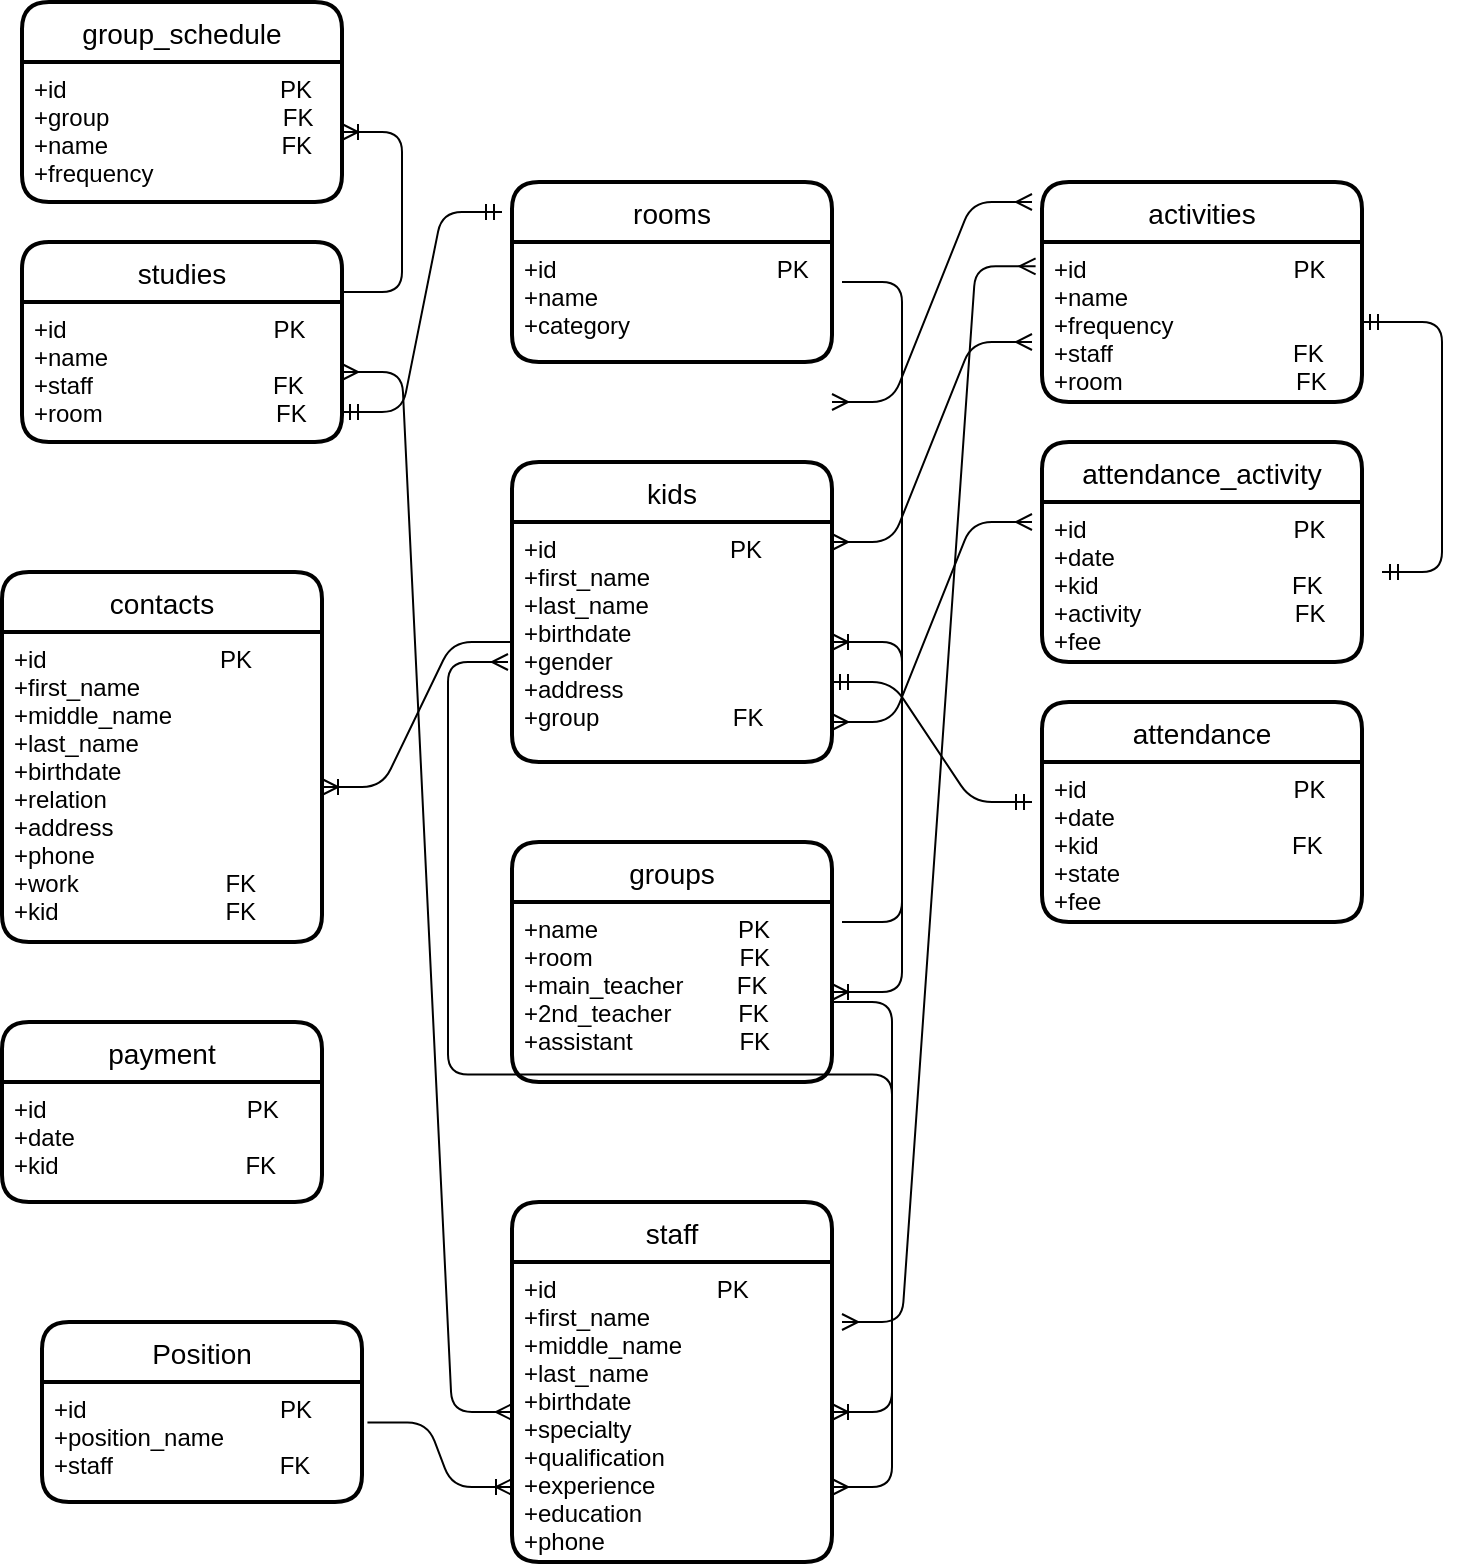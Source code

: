 <mxfile version="13.6.6" type="github">
  <diagram id="R2lEEEUBdFMjLlhIrx00" name="Page-1">
    <mxGraphModel dx="830" dy="2694" grid="1" gridSize="10" guides="1" tooltips="1" connect="1" arrows="1" fold="1" page="1" pageScale="1" pageWidth="850" pageHeight="1100" math="0" shadow="0" extFonts="Permanent Marker^https://fonts.googleapis.com/css?family=Permanent+Marker">
      <root>
        <mxCell id="0" />
        <mxCell id="1" parent="0" />
        <mxCell id="jtmZs7vrfvo6yjPVw2VY-48" value="activities" style="swimlane;childLayout=stackLayout;horizontal=1;startSize=30;horizontalStack=0;rounded=1;fontSize=14;fontStyle=0;strokeWidth=2;resizeParent=0;resizeLast=1;shadow=0;dashed=0;align=center;" parent="1" vertex="1">
          <mxGeometry x="610" y="-1960" width="160" height="110" as="geometry" />
        </mxCell>
        <mxCell id="jtmZs7vrfvo6yjPVw2VY-49" value="+id                               PK&#xa;+name&#xa;+frequency&#xa;+staff                           FK&#xa;+room                          FK" style="align=left;strokeColor=none;fillColor=none;spacingLeft=4;fontSize=12;verticalAlign=top;resizable=0;rotatable=0;part=1;" parent="jtmZs7vrfvo6yjPVw2VY-48" vertex="1">
          <mxGeometry y="30" width="160" height="80" as="geometry" />
        </mxCell>
        <mxCell id="jtmZs7vrfvo6yjPVw2VY-50" value="rooms" style="swimlane;childLayout=stackLayout;horizontal=1;startSize=30;horizontalStack=0;rounded=1;fontSize=14;fontStyle=0;strokeWidth=2;resizeParent=0;resizeLast=1;shadow=0;dashed=0;align=center;" parent="1" vertex="1">
          <mxGeometry x="345" y="-1960" width="160" height="90" as="geometry" />
        </mxCell>
        <mxCell id="jtmZs7vrfvo6yjPVw2VY-51" value="+id                                 PK&#xa;+name                           &#xa;+category&#xa;" style="align=left;strokeColor=none;fillColor=none;spacingLeft=4;fontSize=12;verticalAlign=top;resizable=0;rotatable=0;part=1;" parent="jtmZs7vrfvo6yjPVw2VY-50" vertex="1">
          <mxGeometry y="30" width="160" height="60" as="geometry" />
        </mxCell>
        <mxCell id="jtmZs7vrfvo6yjPVw2VY-57" value="contacts" style="swimlane;childLayout=stackLayout;horizontal=1;startSize=30;horizontalStack=0;rounded=1;fontSize=14;fontStyle=0;strokeWidth=2;resizeParent=0;resizeLast=1;shadow=0;dashed=0;align=center;" parent="1" vertex="1">
          <mxGeometry x="90" y="-1765" width="160" height="185" as="geometry" />
        </mxCell>
        <mxCell id="jtmZs7vrfvo6yjPVw2VY-58" value="+id                          PK&#xa;+first_name&#xa;+middle_name&#xa;+last_name&#xa;+birthdate&#xa;+relation&#xa;+address&#xa;+phone&#xa;+work                      FK&#xa;+kid                         FK" style="align=left;strokeColor=none;fillColor=none;spacingLeft=4;fontSize=12;verticalAlign=top;resizable=0;rotatable=0;part=1;" parent="jtmZs7vrfvo6yjPVw2VY-57" vertex="1">
          <mxGeometry y="30" width="160" height="155" as="geometry" />
        </mxCell>
        <mxCell id="jtmZs7vrfvo6yjPVw2VY-75" value="" style="edgeStyle=entityRelationEdgeStyle;fontSize=12;html=1;endArrow=ERoneToMany;" parent="1" target="jtmZs7vrfvo6yjPVw2VY-2" edge="1">
          <mxGeometry width="100" height="100" relative="1" as="geometry">
            <mxPoint x="510" y="-1590" as="sourcePoint" />
            <mxPoint x="590" y="-1679" as="targetPoint" />
          </mxGeometry>
        </mxCell>
        <mxCell id="jtmZs7vrfvo6yjPVw2VY-76" value="" style="edgeStyle=entityRelationEdgeStyle;fontSize=12;html=1;endArrow=ERmany;startArrow=ERmany;jumpStyle=none;exitX=1;exitY=0.75;exitDx=0;exitDy=0;" parent="1" edge="1" source="jtmZs7vrfvo6yjPVw2VY-31">
          <mxGeometry width="100" height="100" relative="1" as="geometry">
            <mxPoint x="508" y="-1260" as="sourcePoint" />
            <mxPoint x="343" y="-1720" as="targetPoint" />
          </mxGeometry>
        </mxCell>
        <mxCell id="jtmZs7vrfvo6yjPVw2VY-63" value="groups" style="swimlane;childLayout=stackLayout;horizontal=1;startSize=30;horizontalStack=0;rounded=1;fontSize=14;fontStyle=0;strokeWidth=2;resizeParent=0;resizeLast=1;shadow=0;dashed=0;align=center;" parent="1" vertex="1">
          <mxGeometry x="345" y="-1630" width="160" height="120" as="geometry" />
        </mxCell>
        <mxCell id="jtmZs7vrfvo6yjPVw2VY-64" value="+name                     PK&#xa;+room                      FK&#xa;+main_teacher        FK&#xa;+2nd_teacher          FK&#xa;+assistant                FK" style="align=left;strokeColor=none;fillColor=none;spacingLeft=4;fontSize=12;verticalAlign=top;resizable=0;rotatable=0;part=1;" parent="jtmZs7vrfvo6yjPVw2VY-63" vertex="1">
          <mxGeometry y="30" width="160" height="90" as="geometry" />
        </mxCell>
        <mxCell id="jtmZs7vrfvo6yjPVw2VY-72" value="" style="edgeStyle=entityRelationEdgeStyle;fontSize=12;html=1;endArrow=ERoneToMany;" parent="jtmZs7vrfvo6yjPVw2VY-63" target="jtmZs7vrfvo6yjPVw2VY-31" edge="1">
          <mxGeometry width="100" height="100" relative="1" as="geometry">
            <mxPoint x="160" y="80" as="sourcePoint" />
            <mxPoint x="260" y="-20" as="targetPoint" />
          </mxGeometry>
        </mxCell>
        <mxCell id="jtmZs7vrfvo6yjPVw2VY-30" value="staff" style="swimlane;childLayout=stackLayout;horizontal=1;startSize=30;horizontalStack=0;rounded=1;fontSize=14;fontStyle=0;strokeWidth=2;resizeParent=0;resizeLast=1;shadow=0;dashed=0;align=center;" parent="1" vertex="1">
          <mxGeometry x="345" y="-1450" width="160" height="180" as="geometry" />
        </mxCell>
        <mxCell id="jtmZs7vrfvo6yjPVw2VY-31" value="+id                        PK&#xa;+first_name&#xa;+middle_name&#xa;+last_name&#xa;+birthdate&#xa;+specialty&#xa;+qualification&#xa;+experience&#xa;+education&#xa;+phone" style="align=left;strokeColor=none;fillColor=none;spacingLeft=4;fontSize=12;verticalAlign=top;resizable=0;rotatable=0;part=1;" parent="jtmZs7vrfvo6yjPVw2VY-30" vertex="1">
          <mxGeometry y="30" width="160" height="150" as="geometry" />
        </mxCell>
        <mxCell id="54aEL65558y0Twl9wDXi-2" value="" style="edgeStyle=entityRelationEdgeStyle;fontSize=12;html=1;endArrow=ERmany;startArrow=ERmany;" edge="1" parent="1">
          <mxGeometry width="100" height="100" relative="1" as="geometry">
            <mxPoint x="505" y="-1780" as="sourcePoint" />
            <mxPoint x="605" y="-1880" as="targetPoint" />
          </mxGeometry>
        </mxCell>
        <mxCell id="54aEL65558y0Twl9wDXi-4" value="" style="edgeStyle=entityRelationEdgeStyle;fontSize=12;html=1;endArrow=ERmandOne;startArrow=ERmandOne;" edge="1" parent="1">
          <mxGeometry width="100" height="100" relative="1" as="geometry">
            <mxPoint x="505" y="-1710" as="sourcePoint" />
            <mxPoint x="605" y="-1650" as="targetPoint" />
          </mxGeometry>
        </mxCell>
        <mxCell id="54aEL65558y0Twl9wDXi-5" value="" style="edgeStyle=entityRelationEdgeStyle;fontSize=12;html=1;endArrow=ERoneToMany;" edge="1" parent="1" source="jtmZs7vrfvo6yjPVw2VY-2" target="jtmZs7vrfvo6yjPVw2VY-58">
          <mxGeometry width="100" height="100" relative="1" as="geometry">
            <mxPoint x="380" y="-1590" as="sourcePoint" />
            <mxPoint x="480" y="-1690" as="targetPoint" />
          </mxGeometry>
        </mxCell>
        <mxCell id="jtmZs7vrfvo6yjPVw2VY-80" value="payment" style="swimlane;childLayout=stackLayout;horizontal=1;startSize=30;horizontalStack=0;rounded=1;fontSize=14;fontStyle=0;strokeWidth=2;resizeParent=0;resizeLast=1;shadow=0;dashed=0;align=center;" parent="1" vertex="1">
          <mxGeometry x="90" y="-1540" width="160" height="90" as="geometry" />
        </mxCell>
        <mxCell id="jtmZs7vrfvo6yjPVw2VY-81" value="+id                              PK&#xa;+date&#xa;+kid                            FK&#xa;" style="align=left;strokeColor=none;fillColor=none;spacingLeft=4;fontSize=12;verticalAlign=top;resizable=0;rotatable=0;part=1;" parent="jtmZs7vrfvo6yjPVw2VY-80" vertex="1">
          <mxGeometry y="30" width="160" height="60" as="geometry" />
        </mxCell>
        <mxCell id="54aEL65558y0Twl9wDXi-6" value="" style="edgeStyle=entityRelationEdgeStyle;fontSize=12;html=1;endArrow=ERmany;startArrow=ERmany;" edge="1" parent="1">
          <mxGeometry width="100" height="100" relative="1" as="geometry">
            <mxPoint x="505" y="-1850" as="sourcePoint" />
            <mxPoint x="605" y="-1950" as="targetPoint" />
          </mxGeometry>
        </mxCell>
        <mxCell id="jtmZs7vrfvo6yjPVw2VY-53" value="attendance" style="swimlane;childLayout=stackLayout;horizontal=1;startSize=30;horizontalStack=0;rounded=1;fontSize=14;fontStyle=0;strokeWidth=2;resizeParent=0;resizeLast=1;shadow=0;dashed=0;align=center;" parent="1" vertex="1">
          <mxGeometry x="610" y="-1700" width="160" height="110" as="geometry" />
        </mxCell>
        <mxCell id="jtmZs7vrfvo6yjPVw2VY-54" value="+id                               PK&#xa;+date&#xa;+kid                             FK&#xa;+state&#xa;+fee" style="align=left;strokeColor=none;fillColor=none;spacingLeft=4;fontSize=12;verticalAlign=top;resizable=0;rotatable=0;part=1;" parent="jtmZs7vrfvo6yjPVw2VY-53" vertex="1">
          <mxGeometry y="30" width="160" height="80" as="geometry" />
        </mxCell>
        <mxCell id="54aEL65558y0Twl9wDXi-9" value="" style="edgeStyle=entityRelationEdgeStyle;fontSize=12;html=1;endArrow=ERmany;startArrow=ERmany;" edge="1" parent="1">
          <mxGeometry width="100" height="100" relative="1" as="geometry">
            <mxPoint x="505" y="-1690" as="sourcePoint" />
            <mxPoint x="605" y="-1790" as="targetPoint" />
          </mxGeometry>
        </mxCell>
        <mxCell id="54aEL65558y0Twl9wDXi-10" value="" style="edgeStyle=entityRelationEdgeStyle;fontSize=12;html=1;endArrow=ERmandOne;startArrow=ERmandOne;" edge="1" parent="1" target="jtmZs7vrfvo6yjPVw2VY-49">
          <mxGeometry width="100" height="100" relative="1" as="geometry">
            <mxPoint x="780" y="-1765" as="sourcePoint" />
            <mxPoint x="840" y="-1865" as="targetPoint" />
          </mxGeometry>
        </mxCell>
        <mxCell id="54aEL65558y0Twl9wDXi-7" value="attendance_activity" style="swimlane;childLayout=stackLayout;horizontal=1;startSize=30;horizontalStack=0;rounded=1;fontSize=14;fontStyle=0;strokeWidth=2;resizeParent=0;resizeLast=1;shadow=0;dashed=0;align=center;" vertex="1" parent="1">
          <mxGeometry x="610" y="-1830" width="160" height="110" as="geometry" />
        </mxCell>
        <mxCell id="54aEL65558y0Twl9wDXi-8" value="+id                               PK&#xa;+date&#xa;+kid                             FK&#xa;+activity                       FK&#xa;+fee" style="align=left;strokeColor=none;fillColor=none;spacingLeft=4;fontSize=12;verticalAlign=top;resizable=0;rotatable=0;part=1;" vertex="1" parent="54aEL65558y0Twl9wDXi-7">
          <mxGeometry y="30" width="160" height="80" as="geometry" />
        </mxCell>
        <mxCell id="54aEL65558y0Twl9wDXi-11" value="" style="edgeStyle=entityRelationEdgeStyle;fontSize=12;html=1;endArrow=ERmany;startArrow=ERmany;entryX=-0.02;entryY=0.152;entryDx=0;entryDy=0;entryPerimeter=0;" edge="1" parent="1" target="jtmZs7vrfvo6yjPVw2VY-49">
          <mxGeometry width="100" height="100" relative="1" as="geometry">
            <mxPoint x="510" y="-1390" as="sourcePoint" />
            <mxPoint x="480" y="-1770" as="targetPoint" />
          </mxGeometry>
        </mxCell>
        <mxCell id="54aEL65558y0Twl9wDXi-12" value="" style="edgeStyle=entityRelationEdgeStyle;fontSize=12;html=1;endArrow=ERmandOne;startArrow=ERmandOne;" edge="1" parent="1">
          <mxGeometry width="100" height="100" relative="1" as="geometry">
            <mxPoint x="260" y="-1845" as="sourcePoint" />
            <mxPoint x="340" y="-1945" as="targetPoint" />
          </mxGeometry>
        </mxCell>
        <mxCell id="jtmZs7vrfvo6yjPVw2VY-1" value="kids" style="swimlane;childLayout=stackLayout;horizontal=1;startSize=30;horizontalStack=0;rounded=1;fontSize=14;fontStyle=0;strokeWidth=2;resizeParent=0;resizeLast=1;shadow=0;dashed=0;align=center;" parent="1" vertex="1">
          <mxGeometry x="345" y="-1820" width="160" height="150" as="geometry" />
        </mxCell>
        <mxCell id="jtmZs7vrfvo6yjPVw2VY-2" value="+id                          PK&#xa;+first_name&#xa;+last_name&#xa;+birthdate&#xa;+gender&#xa;+address&#xa;+group                    FK" style="align=left;strokeColor=none;fillColor=none;spacingLeft=4;fontSize=12;verticalAlign=top;resizable=0;rotatable=0;part=1;" parent="jtmZs7vrfvo6yjPVw2VY-1" vertex="1">
          <mxGeometry y="30" width="160" height="120" as="geometry" />
        </mxCell>
        <mxCell id="jtmZs7vrfvo6yjPVw2VY-45" value="studies" style="swimlane;childLayout=stackLayout;horizontal=1;startSize=30;horizontalStack=0;rounded=1;fontSize=14;fontStyle=0;strokeWidth=2;resizeParent=0;resizeLast=1;shadow=0;dashed=0;align=center;" parent="1" vertex="1">
          <mxGeometry x="100" y="-1930" width="160" height="100" as="geometry" />
        </mxCell>
        <mxCell id="jtmZs7vrfvo6yjPVw2VY-46" value="+id                               PK&#xa;+name&#xa;+staff                           FK&#xa;+room                          FK" style="align=left;strokeColor=none;fillColor=none;spacingLeft=4;fontSize=12;verticalAlign=top;resizable=0;rotatable=0;part=1;" parent="jtmZs7vrfvo6yjPVw2VY-45" vertex="1">
          <mxGeometry y="30" width="160" height="70" as="geometry" />
        </mxCell>
        <mxCell id="54aEL65558y0Twl9wDXi-16" value="group_schedule" style="swimlane;childLayout=stackLayout;horizontal=1;startSize=30;horizontalStack=0;rounded=1;fontSize=14;fontStyle=0;strokeWidth=2;resizeParent=0;resizeLast=1;shadow=0;dashed=0;align=center;" vertex="1" parent="1">
          <mxGeometry x="100" y="-2050" width="160" height="100" as="geometry" />
        </mxCell>
        <mxCell id="54aEL65558y0Twl9wDXi-17" value="+id                                PK&#xa;+group                          FK&#xa;+name                          FK&#xa;+frequency                   " style="align=left;strokeColor=none;fillColor=none;spacingLeft=4;fontSize=12;verticalAlign=top;resizable=0;rotatable=0;part=1;" vertex="1" parent="54aEL65558y0Twl9wDXi-16">
          <mxGeometry y="30" width="160" height="70" as="geometry" />
        </mxCell>
        <mxCell id="54aEL65558y0Twl9wDXi-19" value="" style="edgeStyle=entityRelationEdgeStyle;fontSize=12;html=1;endArrow=ERoneToMany;exitX=1;exitY=0.25;exitDx=0;exitDy=0;" edge="1" parent="1" source="jtmZs7vrfvo6yjPVw2VY-45" target="54aEL65558y0Twl9wDXi-17">
          <mxGeometry width="100" height="100" relative="1" as="geometry">
            <mxPoint x="360" y="-1830" as="sourcePoint" />
            <mxPoint x="460" y="-1930" as="targetPoint" />
          </mxGeometry>
        </mxCell>
        <mxCell id="54aEL65558y0Twl9wDXi-21" value="" style="edgeStyle=entityRelationEdgeStyle;fontSize=12;html=1;endArrow=ERmany;startArrow=ERmany;" edge="1" parent="1" source="jtmZs7vrfvo6yjPVw2VY-31" target="jtmZs7vrfvo6yjPVw2VY-46">
          <mxGeometry width="100" height="100" relative="1" as="geometry">
            <mxPoint x="330" y="-1330" as="sourcePoint" />
            <mxPoint x="460" y="-1770" as="targetPoint" />
          </mxGeometry>
        </mxCell>
        <mxCell id="54aEL65558y0Twl9wDXi-22" value="Position" style="swimlane;childLayout=stackLayout;horizontal=1;startSize=30;horizontalStack=0;rounded=1;fontSize=14;fontStyle=0;strokeWidth=2;resizeParent=0;resizeLast=1;shadow=0;dashed=0;align=center;" vertex="1" parent="1">
          <mxGeometry x="110" y="-1390" width="160" height="90" as="geometry" />
        </mxCell>
        <mxCell id="54aEL65558y0Twl9wDXi-23" value="+id                             PK&#xa;+position_name&#xa;+staff                         FK&#xa;" style="align=left;strokeColor=none;fillColor=none;spacingLeft=4;fontSize=12;verticalAlign=top;resizable=0;rotatable=0;part=1;" vertex="1" parent="54aEL65558y0Twl9wDXi-22">
          <mxGeometry y="30" width="160" height="60" as="geometry" />
        </mxCell>
        <mxCell id="54aEL65558y0Twl9wDXi-24" value="" style="edgeStyle=entityRelationEdgeStyle;fontSize=12;html=1;endArrow=ERoneToMany;exitX=1.017;exitY=0.337;exitDx=0;exitDy=0;exitPerimeter=0;entryX=0;entryY=0.75;entryDx=0;entryDy=0;" edge="1" parent="1" source="54aEL65558y0Twl9wDXi-23" target="jtmZs7vrfvo6yjPVw2VY-31">
          <mxGeometry width="100" height="100" relative="1" as="geometry">
            <mxPoint x="360" y="-1430" as="sourcePoint" />
            <mxPoint x="460" y="-1530" as="targetPoint" />
          </mxGeometry>
        </mxCell>
        <mxCell id="54aEL65558y0Twl9wDXi-26" value="" style="edgeStyle=entityRelationEdgeStyle;fontSize=12;html=1;endArrow=ERoneToMany;" edge="1" parent="1" target="jtmZs7vrfvo6yjPVw2VY-64">
          <mxGeometry width="100" height="100" relative="1" as="geometry">
            <mxPoint x="510" y="-1910" as="sourcePoint" />
            <mxPoint x="460" y="-1770" as="targetPoint" />
          </mxGeometry>
        </mxCell>
      </root>
    </mxGraphModel>
  </diagram>
</mxfile>
